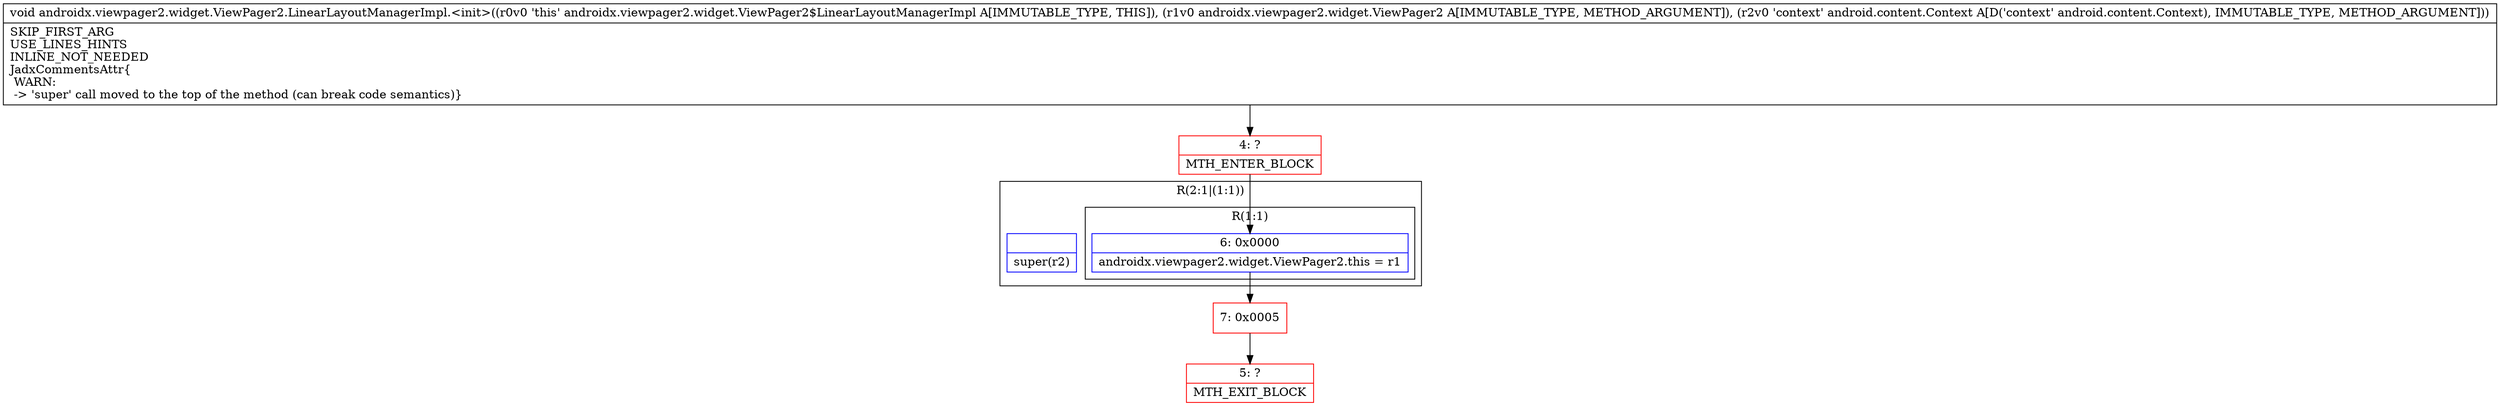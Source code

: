 digraph "CFG forandroidx.viewpager2.widget.ViewPager2.LinearLayoutManagerImpl.\<init\>(Landroidx\/viewpager2\/widget\/ViewPager2;Landroid\/content\/Context;)V" {
subgraph cluster_Region_2043963900 {
label = "R(2:1|(1:1))";
node [shape=record,color=blue];
Node_InsnContainer_1842712205 [shape=record,label="{|super(r2)\l}"];
subgraph cluster_Region_1704681583 {
label = "R(1:1)";
node [shape=record,color=blue];
Node_6 [shape=record,label="{6\:\ 0x0000|androidx.viewpager2.widget.ViewPager2.this = r1\l}"];
}
}
Node_4 [shape=record,color=red,label="{4\:\ ?|MTH_ENTER_BLOCK\l}"];
Node_7 [shape=record,color=red,label="{7\:\ 0x0005}"];
Node_5 [shape=record,color=red,label="{5\:\ ?|MTH_EXIT_BLOCK\l}"];
MethodNode[shape=record,label="{void androidx.viewpager2.widget.ViewPager2.LinearLayoutManagerImpl.\<init\>((r0v0 'this' androidx.viewpager2.widget.ViewPager2$LinearLayoutManagerImpl A[IMMUTABLE_TYPE, THIS]), (r1v0 androidx.viewpager2.widget.ViewPager2 A[IMMUTABLE_TYPE, METHOD_ARGUMENT]), (r2v0 'context' android.content.Context A[D('context' android.content.Context), IMMUTABLE_TYPE, METHOD_ARGUMENT]))  | SKIP_FIRST_ARG\lUSE_LINES_HINTS\lINLINE_NOT_NEEDED\lJadxCommentsAttr\{\l WARN: \l \-\> 'super' call moved to the top of the method (can break code semantics)\}\l}"];
MethodNode -> Node_4;Node_6 -> Node_7;
Node_4 -> Node_6;
Node_7 -> Node_5;
}

